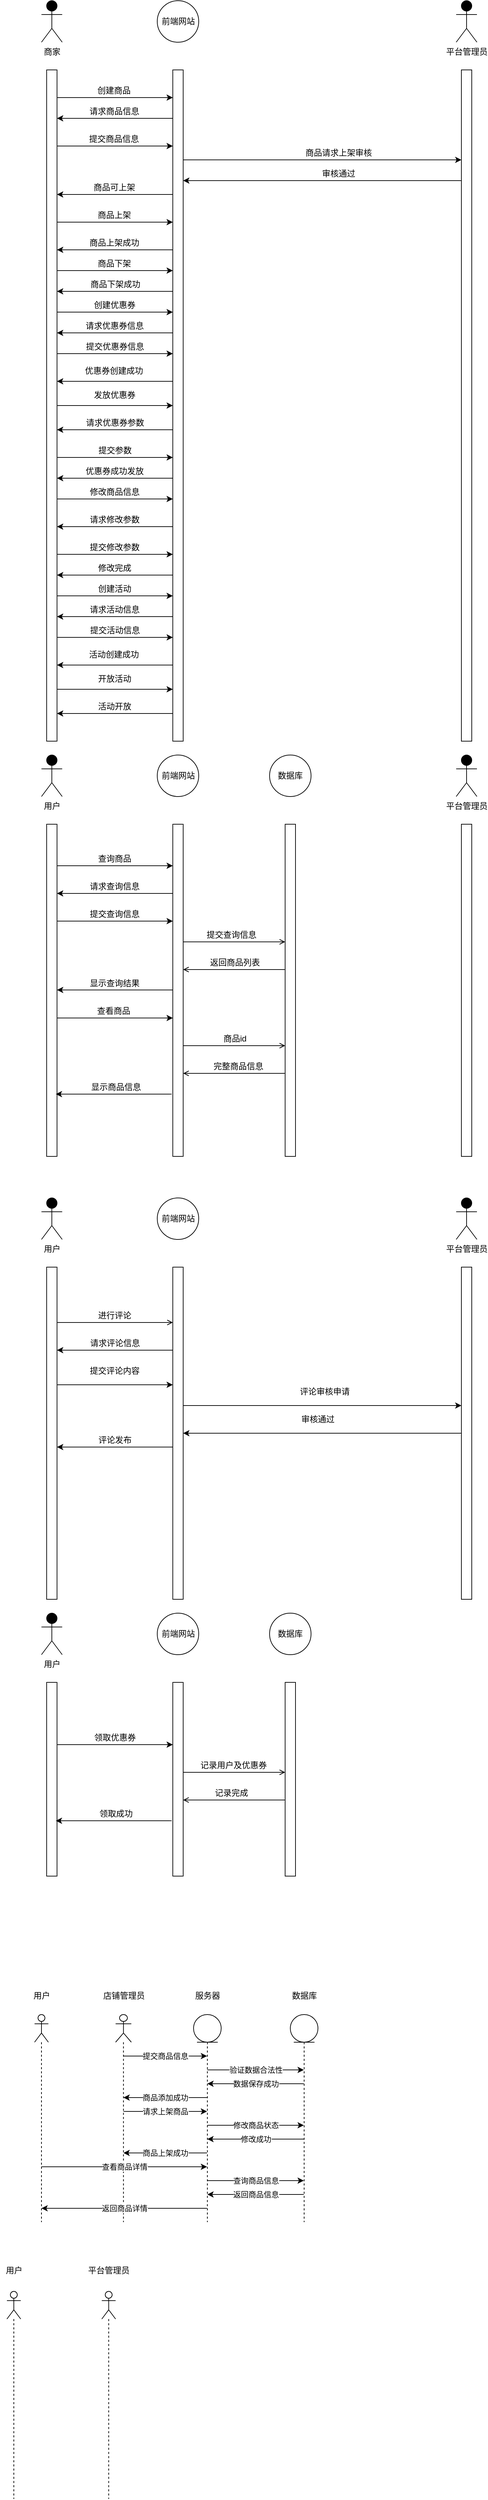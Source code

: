 <mxfile version="13.8.2" type="github">
  <diagram id="Sx-x-IRmpGKMNTLv8waG" name="Page-1">
    <mxGraphModel dx="756" dy="820" grid="1" gridSize="10" guides="1" tooltips="1" connect="1" arrows="1" fold="1" page="1" pageScale="1" pageWidth="827" pageHeight="1169" math="0" shadow="0">
      <root>
        <mxCell id="0" />
        <mxCell id="1" parent="0" />
        <mxCell id="Q6hYexjxUBeo_Eyh4dxm-11" value="平台管理员" style="shape=umlActor;verticalLabelPosition=bottom;verticalAlign=top;html=1;outlineConnect=0;fillColor=#000000;" parent="1" vertex="1">
          <mxGeometry x="760" y="50" width="30" height="60" as="geometry" />
        </mxCell>
        <mxCell id="A2vype5KfwyDWNq0axac-33" style="edgeStyle=orthogonalEdgeStyle;rounded=0;orthogonalLoop=1;jettySize=auto;html=1;" parent="1" source="A2vype5KfwyDWNq0axac-2" target="A2vype5KfwyDWNq0axac-18" edge="1">
          <mxGeometry relative="1" as="geometry">
            <Array as="points">
              <mxPoint x="300" y="190" />
              <mxPoint x="300" y="190" />
            </Array>
          </mxGeometry>
        </mxCell>
        <mxCell id="A2vype5KfwyDWNq0axac-37" style="edgeStyle=orthogonalEdgeStyle;rounded=0;orthogonalLoop=1;jettySize=auto;html=1;" parent="1" source="A2vype5KfwyDWNq0axac-2" target="A2vype5KfwyDWNq0axac-18" edge="1">
          <mxGeometry relative="1" as="geometry">
            <Array as="points">
              <mxPoint x="250" y="260" />
              <mxPoint x="250" y="260" />
            </Array>
          </mxGeometry>
        </mxCell>
        <mxCell id="A2vype5KfwyDWNq0axac-45" style="edgeStyle=orthogonalEdgeStyle;rounded=0;orthogonalLoop=1;jettySize=auto;html=1;" parent="1" source="A2vype5KfwyDWNq0axac-2" target="A2vype5KfwyDWNq0axac-18" edge="1">
          <mxGeometry relative="1" as="geometry">
            <Array as="points">
              <mxPoint x="270" y="370" />
              <mxPoint x="270" y="370" />
            </Array>
          </mxGeometry>
        </mxCell>
        <mxCell id="A2vype5KfwyDWNq0axac-50" style="edgeStyle=orthogonalEdgeStyle;rounded=0;orthogonalLoop=1;jettySize=auto;html=1;" parent="1" source="A2vype5KfwyDWNq0axac-2" target="A2vype5KfwyDWNq0axac-18" edge="1">
          <mxGeometry relative="1" as="geometry">
            <Array as="points">
              <mxPoint x="270" y="440" />
              <mxPoint x="270" y="440" />
            </Array>
          </mxGeometry>
        </mxCell>
        <mxCell id="A2vype5KfwyDWNq0axac-56" style="edgeStyle=orthogonalEdgeStyle;rounded=0;orthogonalLoop=1;jettySize=auto;html=1;" parent="1" source="A2vype5KfwyDWNq0axac-2" target="A2vype5KfwyDWNq0axac-18" edge="1">
          <mxGeometry relative="1" as="geometry">
            <Array as="points">
              <mxPoint x="330" y="500" />
              <mxPoint x="330" y="500" />
            </Array>
          </mxGeometry>
        </mxCell>
        <mxCell id="A2vype5KfwyDWNq0axac-61" style="edgeStyle=orthogonalEdgeStyle;rounded=0;orthogonalLoop=1;jettySize=auto;html=1;" parent="1" source="A2vype5KfwyDWNq0axac-2" target="A2vype5KfwyDWNq0axac-18" edge="1">
          <mxGeometry relative="1" as="geometry">
            <Array as="points">
              <mxPoint x="330" y="560" />
              <mxPoint x="330" y="560" />
            </Array>
          </mxGeometry>
        </mxCell>
        <mxCell id="A2vype5KfwyDWNq0axac-66" style="edgeStyle=orthogonalEdgeStyle;rounded=0;orthogonalLoop=1;jettySize=auto;html=1;" parent="1" source="A2vype5KfwyDWNq0axac-2" target="A2vype5KfwyDWNq0axac-18" edge="1">
          <mxGeometry relative="1" as="geometry" />
        </mxCell>
        <mxCell id="A2vype5KfwyDWNq0axac-71" style="edgeStyle=orthogonalEdgeStyle;rounded=0;orthogonalLoop=1;jettySize=auto;html=1;" parent="1" source="A2vype5KfwyDWNq0axac-2" target="A2vype5KfwyDWNq0axac-18" edge="1">
          <mxGeometry relative="1" as="geometry">
            <Array as="points">
              <mxPoint x="280" y="710" />
              <mxPoint x="280" y="710" />
            </Array>
          </mxGeometry>
        </mxCell>
        <mxCell id="A2vype5KfwyDWNq0axac-93" style="edgeStyle=orthogonalEdgeStyle;rounded=0;orthogonalLoop=1;jettySize=auto;html=1;" parent="1" source="A2vype5KfwyDWNq0axac-2" target="A2vype5KfwyDWNq0axac-18" edge="1">
          <mxGeometry relative="1" as="geometry">
            <Array as="points">
              <mxPoint x="320" y="770" />
              <mxPoint x="320" y="770" />
            </Array>
          </mxGeometry>
        </mxCell>
        <mxCell id="A2vype5KfwyDWNq0axac-98" style="edgeStyle=orthogonalEdgeStyle;rounded=0;orthogonalLoop=1;jettySize=auto;html=1;" parent="1" source="A2vype5KfwyDWNq0axac-2" target="A2vype5KfwyDWNq0axac-18" edge="1">
          <mxGeometry relative="1" as="geometry">
            <Array as="points">
              <mxPoint x="230" y="850" />
              <mxPoint x="230" y="850" />
            </Array>
          </mxGeometry>
        </mxCell>
        <mxCell id="A2vype5KfwyDWNq0axac-2" value="" style="rounded=0;whiteSpace=wrap;html=1;" parent="1" vertex="1">
          <mxGeometry x="167.5" y="150" width="15" height="970" as="geometry" />
        </mxCell>
        <mxCell id="A2vype5KfwyDWNq0axac-3" value="前端网站" style="ellipse;whiteSpace=wrap;html=1;aspect=fixed;" parent="1" vertex="1">
          <mxGeometry x="327.5" y="50" width="60" height="60" as="geometry" />
        </mxCell>
        <mxCell id="A2vype5KfwyDWNq0axac-8" value="商家" style="shape=umlActor;verticalLabelPosition=bottom;verticalAlign=top;html=1;outlineConnect=0;fillColor=#000000;" parent="1" vertex="1">
          <mxGeometry x="160" y="50" width="30" height="60" as="geometry" />
        </mxCell>
        <mxCell id="A2vype5KfwyDWNq0axac-41" style="edgeStyle=orthogonalEdgeStyle;rounded=0;orthogonalLoop=1;jettySize=auto;html=1;" parent="1" source="A2vype5KfwyDWNq0axac-9" target="A2vype5KfwyDWNq0axac-18" edge="1">
          <mxGeometry relative="1" as="geometry">
            <Array as="points">
              <mxPoint x="750" y="310" />
              <mxPoint x="750" y="310" />
            </Array>
          </mxGeometry>
        </mxCell>
        <mxCell id="A2vype5KfwyDWNq0axac-9" value="" style="rounded=0;whiteSpace=wrap;html=1;" parent="1" vertex="1">
          <mxGeometry x="767.5" y="150" width="15" height="970" as="geometry" />
        </mxCell>
        <mxCell id="A2vype5KfwyDWNq0axac-89" style="edgeStyle=orthogonalEdgeStyle;rounded=0;orthogonalLoop=1;jettySize=auto;html=1;" parent="1" edge="1">
          <mxGeometry relative="1" as="geometry">
            <Array as="points">
              <mxPoint x="310.01" y="1520" />
              <mxPoint x="310.01" y="1520" />
            </Array>
            <mxPoint x="182.51" y="1520" as="sourcePoint" />
            <mxPoint x="350.01" y="1520" as="targetPoint" />
          </mxGeometry>
        </mxCell>
        <mxCell id="A2vype5KfwyDWNq0axac-135" style="edgeStyle=orthogonalEdgeStyle;rounded=0;orthogonalLoop=1;jettySize=auto;html=1;" parent="1" edge="1">
          <mxGeometry relative="1" as="geometry">
            <Array as="points">
              <mxPoint x="300" y="1300" />
              <mxPoint x="300" y="1300" />
            </Array>
            <mxPoint x="182.5" y="1300" as="sourcePoint" />
            <mxPoint x="350" y="1300" as="targetPoint" />
          </mxGeometry>
        </mxCell>
        <mxCell id="A2vype5KfwyDWNq0axac-12" value="" style="rounded=0;whiteSpace=wrap;html=1;" parent="1" vertex="1">
          <mxGeometry x="167.5" y="1240" width="15" height="480" as="geometry" />
        </mxCell>
        <mxCell id="A2vype5KfwyDWNq0axac-13" value="用户" style="shape=umlActor;verticalLabelPosition=bottom;verticalAlign=top;html=1;outlineConnect=0;fillColor=#000000;" parent="1" vertex="1">
          <mxGeometry x="160" y="1140" width="30" height="60" as="geometry" />
        </mxCell>
        <mxCell id="A2vype5KfwyDWNq0axac-35" style="edgeStyle=orthogonalEdgeStyle;rounded=0;orthogonalLoop=1;jettySize=auto;html=1;" parent="1" source="A2vype5KfwyDWNq0axac-18" target="A2vype5KfwyDWNq0axac-2" edge="1">
          <mxGeometry relative="1" as="geometry">
            <Array as="points">
              <mxPoint x="270" y="220" />
              <mxPoint x="270" y="220" />
            </Array>
          </mxGeometry>
        </mxCell>
        <mxCell id="A2vype5KfwyDWNq0axac-39" style="edgeStyle=orthogonalEdgeStyle;rounded=0;orthogonalLoop=1;jettySize=auto;html=1;" parent="1" source="A2vype5KfwyDWNq0axac-18" target="A2vype5KfwyDWNq0axac-9" edge="1">
          <mxGeometry relative="1" as="geometry">
            <Array as="points">
              <mxPoint x="730" y="280" />
              <mxPoint x="730" y="280" />
            </Array>
          </mxGeometry>
        </mxCell>
        <mxCell id="A2vype5KfwyDWNq0axac-43" style="edgeStyle=orthogonalEdgeStyle;rounded=0;orthogonalLoop=1;jettySize=auto;html=1;" parent="1" source="A2vype5KfwyDWNq0axac-18" target="A2vype5KfwyDWNq0axac-2" edge="1">
          <mxGeometry relative="1" as="geometry">
            <Array as="points">
              <mxPoint x="300" y="330" />
              <mxPoint x="300" y="330" />
            </Array>
          </mxGeometry>
        </mxCell>
        <mxCell id="A2vype5KfwyDWNq0axac-48" style="edgeStyle=orthogonalEdgeStyle;rounded=0;orthogonalLoop=1;jettySize=auto;html=1;" parent="1" source="A2vype5KfwyDWNq0axac-18" target="A2vype5KfwyDWNq0axac-2" edge="1">
          <mxGeometry relative="1" as="geometry">
            <Array as="points">
              <mxPoint x="290" y="410" />
              <mxPoint x="290" y="410" />
            </Array>
          </mxGeometry>
        </mxCell>
        <mxCell id="A2vype5KfwyDWNq0axac-59" style="edgeStyle=orthogonalEdgeStyle;rounded=0;orthogonalLoop=1;jettySize=auto;html=1;" parent="1" source="A2vype5KfwyDWNq0axac-18" target="A2vype5KfwyDWNq0axac-2" edge="1">
          <mxGeometry relative="1" as="geometry">
            <Array as="points">
              <mxPoint x="320" y="530" />
              <mxPoint x="320" y="530" />
            </Array>
          </mxGeometry>
        </mxCell>
        <mxCell id="A2vype5KfwyDWNq0axac-64" style="edgeStyle=orthogonalEdgeStyle;rounded=0;orthogonalLoop=1;jettySize=auto;html=1;" parent="1" source="A2vype5KfwyDWNq0axac-18" target="A2vype5KfwyDWNq0axac-2" edge="1">
          <mxGeometry relative="1" as="geometry">
            <Array as="points">
              <mxPoint x="330" y="600" />
              <mxPoint x="330" y="600" />
            </Array>
          </mxGeometry>
        </mxCell>
        <mxCell id="A2vype5KfwyDWNq0axac-68" style="edgeStyle=orthogonalEdgeStyle;rounded=0;orthogonalLoop=1;jettySize=auto;html=1;" parent="1" source="A2vype5KfwyDWNq0axac-18" target="A2vype5KfwyDWNq0axac-2" edge="1">
          <mxGeometry relative="1" as="geometry">
            <Array as="points">
              <mxPoint x="320" y="670" />
              <mxPoint x="320" y="670" />
            </Array>
          </mxGeometry>
        </mxCell>
        <mxCell id="A2vype5KfwyDWNq0axac-73" style="edgeStyle=orthogonalEdgeStyle;rounded=0;orthogonalLoop=1;jettySize=auto;html=1;" parent="1" source="A2vype5KfwyDWNq0axac-18" target="A2vype5KfwyDWNq0axac-2" edge="1">
          <mxGeometry relative="1" as="geometry">
            <Array as="points">
              <mxPoint x="290" y="740" />
              <mxPoint x="290" y="740" />
            </Array>
          </mxGeometry>
        </mxCell>
        <mxCell id="A2vype5KfwyDWNq0axac-96" style="edgeStyle=orthogonalEdgeStyle;rounded=0;orthogonalLoop=1;jettySize=auto;html=1;" parent="1" source="A2vype5KfwyDWNq0axac-18" target="A2vype5KfwyDWNq0axac-2" edge="1">
          <mxGeometry relative="1" as="geometry">
            <Array as="points">
              <mxPoint x="280" y="810" />
              <mxPoint x="280" y="810" />
            </Array>
          </mxGeometry>
        </mxCell>
        <mxCell id="A2vype5KfwyDWNq0axac-101" style="edgeStyle=orthogonalEdgeStyle;rounded=0;orthogonalLoop=1;jettySize=auto;html=1;" parent="1" source="A2vype5KfwyDWNq0axac-18" target="A2vype5KfwyDWNq0axac-2" edge="1">
          <mxGeometry relative="1" as="geometry">
            <Array as="points">
              <mxPoint x="290" y="880" />
              <mxPoint x="290" y="880" />
            </Array>
          </mxGeometry>
        </mxCell>
        <mxCell id="A2vype5KfwyDWNq0axac-18" value="" style="rounded=0;whiteSpace=wrap;html=1;" parent="1" vertex="1">
          <mxGeometry x="350" y="150" width="15" height="970" as="geometry" />
        </mxCell>
        <mxCell id="A2vype5KfwyDWNq0axac-34" value="创建商品" style="text;html=1;strokeColor=none;fillColor=none;align=center;verticalAlign=middle;whiteSpace=wrap;rounded=0;" parent="1" vertex="1">
          <mxGeometry x="230" y="170" width="70" height="20" as="geometry" />
        </mxCell>
        <mxCell id="A2vype5KfwyDWNq0axac-36" value="请求商品信息" style="text;html=1;strokeColor=none;fillColor=none;align=center;verticalAlign=middle;whiteSpace=wrap;rounded=0;" parent="1" vertex="1">
          <mxGeometry x="222.5" y="200" width="85" height="20" as="geometry" />
        </mxCell>
        <mxCell id="A2vype5KfwyDWNq0axac-38" value="提交商品信息" style="text;html=1;strokeColor=none;fillColor=none;align=center;verticalAlign=middle;whiteSpace=wrap;rounded=0;" parent="1" vertex="1">
          <mxGeometry x="225" y="240" width="80" height="20" as="geometry" />
        </mxCell>
        <mxCell id="A2vype5KfwyDWNq0axac-40" value="商品请求上架审核" style="text;html=1;strokeColor=none;fillColor=none;align=center;verticalAlign=middle;whiteSpace=wrap;rounded=0;" parent="1" vertex="1">
          <mxGeometry x="530" y="260" width="120" height="20" as="geometry" />
        </mxCell>
        <mxCell id="A2vype5KfwyDWNq0axac-42" value="审核通过" style="text;html=1;strokeColor=none;fillColor=none;align=center;verticalAlign=middle;whiteSpace=wrap;rounded=0;" parent="1" vertex="1">
          <mxGeometry x="530" y="290" width="120" height="20" as="geometry" />
        </mxCell>
        <mxCell id="A2vype5KfwyDWNq0axac-44" value="商品可上架" style="text;html=1;strokeColor=none;fillColor=none;align=center;verticalAlign=middle;whiteSpace=wrap;rounded=0;" parent="1" vertex="1">
          <mxGeometry x="227.5" y="310" width="75" height="20" as="geometry" />
        </mxCell>
        <mxCell id="A2vype5KfwyDWNq0axac-46" value="商品上架" style="text;html=1;strokeColor=none;fillColor=none;align=center;verticalAlign=middle;whiteSpace=wrap;rounded=0;" parent="1" vertex="1">
          <mxGeometry x="232.5" y="350" width="65" height="20" as="geometry" />
        </mxCell>
        <mxCell id="A2vype5KfwyDWNq0axac-49" value="商品上架成功" style="text;html=1;strokeColor=none;fillColor=none;align=center;verticalAlign=middle;whiteSpace=wrap;rounded=0;" parent="1" vertex="1">
          <mxGeometry x="217.5" y="390" width="95" height="20" as="geometry" />
        </mxCell>
        <mxCell id="A2vype5KfwyDWNq0axac-51" style="edgeStyle=orthogonalEdgeStyle;rounded=0;orthogonalLoop=1;jettySize=auto;html=1;" parent="1" edge="1">
          <mxGeometry relative="1" as="geometry">
            <mxPoint x="350" y="470" as="sourcePoint" />
            <mxPoint x="182.5" y="470" as="targetPoint" />
            <Array as="points">
              <mxPoint x="290" y="470" />
              <mxPoint x="290" y="470" />
            </Array>
          </mxGeometry>
        </mxCell>
        <mxCell id="A2vype5KfwyDWNq0axac-52" value="商品下架" style="text;html=1;strokeColor=none;fillColor=none;align=center;verticalAlign=middle;whiteSpace=wrap;rounded=0;" parent="1" vertex="1">
          <mxGeometry x="232.5" y="420" width="65" height="20" as="geometry" />
        </mxCell>
        <mxCell id="A2vype5KfwyDWNq0axac-53" value="商品下架成功" style="text;html=1;strokeColor=none;fillColor=none;align=center;verticalAlign=middle;whiteSpace=wrap;rounded=0;" parent="1" vertex="1">
          <mxGeometry x="222.5" y="450" width="87.5" height="20" as="geometry" />
        </mxCell>
        <mxCell id="A2vype5KfwyDWNq0axac-58" value="创建优惠券" style="text;html=1;strokeColor=none;fillColor=none;align=center;verticalAlign=middle;whiteSpace=wrap;rounded=0;" parent="1" vertex="1">
          <mxGeometry x="233.25" y="480" width="66" height="20" as="geometry" />
        </mxCell>
        <mxCell id="A2vype5KfwyDWNq0axac-60" value="请求优惠券信息" style="text;html=1;strokeColor=none;fillColor=none;align=center;verticalAlign=middle;whiteSpace=wrap;rounded=0;" parent="1" vertex="1">
          <mxGeometry x="222.25" y="510" width="88" height="20" as="geometry" />
        </mxCell>
        <mxCell id="A2vype5KfwyDWNq0axac-62" value="提交优惠券信息" style="text;html=1;strokeColor=none;fillColor=none;align=center;verticalAlign=middle;whiteSpace=wrap;rounded=0;" parent="1" vertex="1">
          <mxGeometry x="213.75" y="540" width="105" height="20" as="geometry" />
        </mxCell>
        <mxCell id="A2vype5KfwyDWNq0axac-65" value="优惠券创建成功" style="text;html=1;strokeColor=none;fillColor=none;align=center;verticalAlign=middle;whiteSpace=wrap;rounded=0;" parent="1" vertex="1">
          <mxGeometry x="217.5" y="574.5" width="94" height="20" as="geometry" />
        </mxCell>
        <mxCell id="A2vype5KfwyDWNq0axac-67" value="发放优惠券" style="text;html=1;strokeColor=none;fillColor=none;align=center;verticalAlign=middle;whiteSpace=wrap;rounded=0;" parent="1" vertex="1">
          <mxGeometry x="228.25" y="610" width="76" height="20" as="geometry" />
        </mxCell>
        <mxCell id="A2vype5KfwyDWNq0axac-70" value="请求优惠券参数" style="text;html=1;strokeColor=none;fillColor=none;align=center;verticalAlign=middle;whiteSpace=wrap;rounded=0;" parent="1" vertex="1">
          <mxGeometry x="218.75" y="650" width="95" height="20" as="geometry" />
        </mxCell>
        <mxCell id="A2vype5KfwyDWNq0axac-72" value="提交参数" style="text;html=1;strokeColor=none;fillColor=none;align=center;verticalAlign=middle;whiteSpace=wrap;rounded=0;" parent="1" vertex="1">
          <mxGeometry x="238.75" y="690" width="55" height="20" as="geometry" />
        </mxCell>
        <mxCell id="A2vype5KfwyDWNq0axac-74" value="优惠券成功发放" style="text;html=1;strokeColor=none;fillColor=none;align=center;verticalAlign=middle;whiteSpace=wrap;rounded=0;" parent="1" vertex="1">
          <mxGeometry x="219.25" y="720" width="94" height="20" as="geometry" />
        </mxCell>
        <mxCell id="A2vype5KfwyDWNq0axac-75" value="平台管理员" style="shape=umlActor;verticalLabelPosition=bottom;verticalAlign=top;html=1;outlineConnect=0;fillColor=#000000;" parent="1" vertex="1">
          <mxGeometry x="760" y="1140" width="30" height="60" as="geometry" />
        </mxCell>
        <mxCell id="A2vype5KfwyDWNq0axac-76" value="前端网站" style="ellipse;whiteSpace=wrap;html=1;aspect=fixed;" parent="1" vertex="1">
          <mxGeometry x="327.5" y="1140" width="60" height="60" as="geometry" />
        </mxCell>
        <mxCell id="A2vype5KfwyDWNq0axac-78" value="" style="rounded=0;whiteSpace=wrap;html=1;" parent="1" vertex="1">
          <mxGeometry x="767.5" y="1240" width="15" height="480" as="geometry" />
        </mxCell>
        <mxCell id="A2vype5KfwyDWNq0axac-91" style="edgeStyle=orthogonalEdgeStyle;rounded=0;orthogonalLoop=1;jettySize=auto;html=1;" parent="1" edge="1">
          <mxGeometry relative="1" as="geometry">
            <Array as="points">
              <mxPoint x="278.25" y="1630" />
              <mxPoint x="278.25" y="1630" />
            </Array>
            <mxPoint x="348.25" y="1630" as="sourcePoint" />
            <mxPoint x="180.75" y="1630" as="targetPoint" />
          </mxGeometry>
        </mxCell>
        <mxCell id="A2vype5KfwyDWNq0axac-136" style="edgeStyle=orthogonalEdgeStyle;rounded=0;orthogonalLoop=1;jettySize=auto;html=1;" parent="1" edge="1">
          <mxGeometry relative="1" as="geometry">
            <Array as="points">
              <mxPoint x="250" y="1340" />
              <mxPoint x="250" y="1340" />
            </Array>
            <mxPoint x="350" y="1340" as="sourcePoint" />
            <mxPoint x="182.5" y="1340" as="targetPoint" />
          </mxGeometry>
        </mxCell>
        <mxCell id="A2vype5KfwyDWNq0axac-139" style="edgeStyle=orthogonalEdgeStyle;rounded=0;orthogonalLoop=1;jettySize=auto;html=1;startArrow=classic;startFill=1;endArrow=none;endFill=0;" parent="1" edge="1">
          <mxGeometry relative="1" as="geometry">
            <Array as="points">
              <mxPoint x="250" y="1380" />
              <mxPoint x="250" y="1380" />
            </Array>
            <mxPoint x="350" y="1380" as="sourcePoint" />
            <mxPoint x="182.5" y="1380" as="targetPoint" />
          </mxGeometry>
        </mxCell>
        <mxCell id="A2vype5KfwyDWNq0axac-141" style="edgeStyle=orthogonalEdgeStyle;rounded=0;orthogonalLoop=1;jettySize=auto;html=1;" parent="1" edge="1">
          <mxGeometry relative="1" as="geometry">
            <Array as="points">
              <mxPoint x="330.01" y="1479.5" />
              <mxPoint x="330.01" y="1479.5" />
            </Array>
            <mxPoint x="350.01" y="1479.5" as="sourcePoint" />
            <mxPoint x="182.51" y="1479.5" as="targetPoint" />
          </mxGeometry>
        </mxCell>
        <mxCell id="vy3aPQ3eziD7prv3lXkY-37" style="edgeStyle=orthogonalEdgeStyle;rounded=0;orthogonalLoop=1;jettySize=auto;html=1;startArrow=none;startFill=0;endArrow=open;endFill=0;" parent="1" source="A2vype5KfwyDWNq0axac-80" target="vy3aPQ3eziD7prv3lXkY-36" edge="1">
          <mxGeometry relative="1" as="geometry">
            <Array as="points">
              <mxPoint x="440" y="1410" />
              <mxPoint x="440" y="1410" />
            </Array>
          </mxGeometry>
        </mxCell>
        <mxCell id="vy3aPQ3eziD7prv3lXkY-41" style="edgeStyle=orthogonalEdgeStyle;rounded=0;orthogonalLoop=1;jettySize=auto;html=1;startArrow=none;startFill=0;endArrow=open;endFill=0;" parent="1" source="A2vype5KfwyDWNq0axac-80" target="vy3aPQ3eziD7prv3lXkY-36" edge="1">
          <mxGeometry relative="1" as="geometry">
            <Array as="points">
              <mxPoint x="440" y="1560" />
              <mxPoint x="440" y="1560" />
            </Array>
          </mxGeometry>
        </mxCell>
        <mxCell id="A2vype5KfwyDWNq0axac-80" value="" style="rounded=0;whiteSpace=wrap;html=1;" parent="1" vertex="1">
          <mxGeometry x="350" y="1240" width="15" height="480" as="geometry" />
        </mxCell>
        <mxCell id="A2vype5KfwyDWNq0axac-90" value="查看商品" style="text;html=1;strokeColor=none;fillColor=none;align=center;verticalAlign=middle;whiteSpace=wrap;rounded=0;" parent="1" vertex="1">
          <mxGeometry x="237.01" y="1500" width="55" height="20" as="geometry" />
        </mxCell>
        <mxCell id="A2vype5KfwyDWNq0axac-92" value="显示商品信息" style="text;html=1;strokeColor=none;fillColor=none;align=center;verticalAlign=middle;whiteSpace=wrap;rounded=0;" parent="1" vertex="1">
          <mxGeometry x="230" y="1610" width="76" height="20" as="geometry" />
        </mxCell>
        <mxCell id="A2vype5KfwyDWNq0axac-94" value="修改商品信息" style="text;html=1;strokeColor=none;fillColor=none;align=center;verticalAlign=middle;whiteSpace=wrap;rounded=0;" parent="1" vertex="1">
          <mxGeometry x="228.25" y="750" width="76" height="20" as="geometry" />
        </mxCell>
        <mxCell id="A2vype5KfwyDWNq0axac-97" value="请求修改参数" style="text;html=1;strokeColor=none;fillColor=none;align=center;verticalAlign=middle;whiteSpace=wrap;rounded=0;" parent="1" vertex="1">
          <mxGeometry x="228.25" y="790" width="76" height="20" as="geometry" />
        </mxCell>
        <mxCell id="A2vype5KfwyDWNq0axac-100" value="提交修改参数" style="text;html=1;strokeColor=none;fillColor=none;align=center;verticalAlign=middle;whiteSpace=wrap;rounded=0;" parent="1" vertex="1">
          <mxGeometry x="229.25" y="830" width="74" height="20" as="geometry" />
        </mxCell>
        <mxCell id="A2vype5KfwyDWNq0axac-102" value="修改完成" style="text;html=1;strokeColor=none;fillColor=none;align=center;verticalAlign=middle;whiteSpace=wrap;rounded=0;" parent="1" vertex="1">
          <mxGeometry x="235.25" y="860" width="62" height="20" as="geometry" />
        </mxCell>
        <mxCell id="A2vype5KfwyDWNq0axac-119" style="edgeStyle=orthogonalEdgeStyle;rounded=0;orthogonalLoop=1;jettySize=auto;html=1;" parent="1" edge="1">
          <mxGeometry relative="1" as="geometry">
            <mxPoint x="182.5" y="910" as="sourcePoint" />
            <mxPoint x="350" y="910" as="targetPoint" />
            <Array as="points">
              <mxPoint x="330" y="910" />
              <mxPoint x="330" y="910" />
            </Array>
          </mxGeometry>
        </mxCell>
        <mxCell id="A2vype5KfwyDWNq0axac-120" style="edgeStyle=orthogonalEdgeStyle;rounded=0;orthogonalLoop=1;jettySize=auto;html=1;" parent="1" edge="1">
          <mxGeometry relative="1" as="geometry">
            <mxPoint x="182.5" y="970" as="sourcePoint" />
            <mxPoint x="350" y="970" as="targetPoint" />
            <Array as="points">
              <mxPoint x="330" y="970" />
              <mxPoint x="330" y="970" />
            </Array>
          </mxGeometry>
        </mxCell>
        <mxCell id="A2vype5KfwyDWNq0axac-121" style="edgeStyle=orthogonalEdgeStyle;rounded=0;orthogonalLoop=1;jettySize=auto;html=1;" parent="1" edge="1">
          <mxGeometry relative="1" as="geometry">
            <mxPoint x="182.5" y="1045" as="sourcePoint" />
            <mxPoint x="350" y="1045" as="targetPoint" />
          </mxGeometry>
        </mxCell>
        <mxCell id="A2vype5KfwyDWNq0axac-122" style="edgeStyle=orthogonalEdgeStyle;rounded=0;orthogonalLoop=1;jettySize=auto;html=1;" parent="1" edge="1">
          <mxGeometry relative="1" as="geometry">
            <mxPoint x="350" y="940" as="sourcePoint" />
            <mxPoint x="182.5" y="940" as="targetPoint" />
            <Array as="points">
              <mxPoint x="320" y="940" />
              <mxPoint x="320" y="940" />
            </Array>
          </mxGeometry>
        </mxCell>
        <mxCell id="A2vype5KfwyDWNq0axac-123" style="edgeStyle=orthogonalEdgeStyle;rounded=0;orthogonalLoop=1;jettySize=auto;html=1;" parent="1" edge="1">
          <mxGeometry relative="1" as="geometry">
            <mxPoint x="350" y="1010" as="sourcePoint" />
            <mxPoint x="182.5" y="1010" as="targetPoint" />
            <Array as="points">
              <mxPoint x="330" y="1010" />
              <mxPoint x="330" y="1010" />
            </Array>
          </mxGeometry>
        </mxCell>
        <mxCell id="A2vype5KfwyDWNq0axac-124" value="创建活动" style="text;html=1;strokeColor=none;fillColor=none;align=center;verticalAlign=middle;whiteSpace=wrap;rounded=0;" parent="1" vertex="1">
          <mxGeometry x="233.25" y="890" width="66" height="20" as="geometry" />
        </mxCell>
        <mxCell id="A2vype5KfwyDWNq0axac-125" value="请求活动信息" style="text;html=1;strokeColor=none;fillColor=none;align=center;verticalAlign=middle;whiteSpace=wrap;rounded=0;" parent="1" vertex="1">
          <mxGeometry x="222.25" y="920" width="88" height="20" as="geometry" />
        </mxCell>
        <mxCell id="A2vype5KfwyDWNq0axac-126" value="提交活动信息" style="text;html=1;strokeColor=none;fillColor=none;align=center;verticalAlign=middle;whiteSpace=wrap;rounded=0;" parent="1" vertex="1">
          <mxGeometry x="213.75" y="950" width="105" height="20" as="geometry" />
        </mxCell>
        <mxCell id="A2vype5KfwyDWNq0axac-127" value="活动创建成功" style="text;html=1;strokeColor=none;fillColor=none;align=center;verticalAlign=middle;whiteSpace=wrap;rounded=0;" parent="1" vertex="1">
          <mxGeometry x="217.5" y="984.5" width="94" height="20" as="geometry" />
        </mxCell>
        <mxCell id="A2vype5KfwyDWNq0axac-128" value="开放活动" style="text;html=1;strokeColor=none;fillColor=none;align=center;verticalAlign=middle;whiteSpace=wrap;rounded=0;" parent="1" vertex="1">
          <mxGeometry x="228.25" y="1020" width="76" height="20" as="geometry" />
        </mxCell>
        <mxCell id="A2vype5KfwyDWNq0axac-129" style="edgeStyle=orthogonalEdgeStyle;rounded=0;orthogonalLoop=1;jettySize=auto;html=1;" parent="1" edge="1">
          <mxGeometry relative="1" as="geometry">
            <mxPoint x="350" y="1080" as="sourcePoint" />
            <mxPoint x="182.5" y="1080" as="targetPoint" />
            <Array as="points">
              <mxPoint x="330" y="1080" />
              <mxPoint x="330" y="1080" />
            </Array>
          </mxGeometry>
        </mxCell>
        <mxCell id="A2vype5KfwyDWNq0axac-130" value="活动开放" style="text;html=1;strokeColor=none;fillColor=none;align=center;verticalAlign=middle;whiteSpace=wrap;rounded=0;" parent="1" vertex="1">
          <mxGeometry x="228.25" y="1060" width="76" height="20" as="geometry" />
        </mxCell>
        <mxCell id="A2vype5KfwyDWNq0axac-137" value="查询商品" style="text;html=1;strokeColor=none;fillColor=none;align=center;verticalAlign=middle;whiteSpace=wrap;rounded=0;" parent="1" vertex="1">
          <mxGeometry x="238.25" y="1280" width="56" height="20" as="geometry" />
        </mxCell>
        <mxCell id="A2vype5KfwyDWNq0axac-138" value="请求查询信息" style="text;html=1;strokeColor=none;fillColor=none;align=center;verticalAlign=middle;whiteSpace=wrap;rounded=0;" parent="1" vertex="1">
          <mxGeometry x="225.37" y="1320" width="81.75" height="20" as="geometry" />
        </mxCell>
        <mxCell id="A2vype5KfwyDWNq0axac-140" value="提交查询信息" style="text;html=1;strokeColor=none;fillColor=none;align=center;verticalAlign=middle;whiteSpace=wrap;rounded=0;" parent="1" vertex="1">
          <mxGeometry x="225.38" y="1360" width="81.75" height="20" as="geometry" />
        </mxCell>
        <mxCell id="A2vype5KfwyDWNq0axac-142" value="显示查询结果" style="text;html=1;strokeColor=none;fillColor=none;align=center;verticalAlign=middle;whiteSpace=wrap;rounded=0;" parent="1" vertex="1">
          <mxGeometry x="225.37" y="1460" width="81.75" height="20" as="geometry" />
        </mxCell>
        <mxCell id="vy3aPQ3eziD7prv3lXkY-1" style="edgeStyle=orthogonalEdgeStyle;rounded=0;orthogonalLoop=1;jettySize=auto;html=1;" parent="1" source="vy3aPQ3eziD7prv3lXkY-5" target="vy3aPQ3eziD7prv3lXkY-18" edge="1">
          <mxGeometry relative="1" as="geometry">
            <Array as="points">
              <mxPoint x="260" y="2050" />
              <mxPoint x="260" y="2050" />
            </Array>
          </mxGeometry>
        </mxCell>
        <mxCell id="vy3aPQ3eziD7prv3lXkY-31" style="edgeStyle=orthogonalEdgeStyle;rounded=0;orthogonalLoop=1;jettySize=auto;html=1;startArrow=classic;startFill=1;endArrow=none;endFill=0;" parent="1" source="vy3aPQ3eziD7prv3lXkY-5" target="vy3aPQ3eziD7prv3lXkY-18" edge="1">
          <mxGeometry relative="1" as="geometry">
            <Array as="points">
              <mxPoint x="330" y="2000" />
              <mxPoint x="330" y="2000" />
            </Array>
          </mxGeometry>
        </mxCell>
        <mxCell id="vy3aPQ3eziD7prv3lXkY-32" style="edgeStyle=orthogonalEdgeStyle;rounded=0;orthogonalLoop=1;jettySize=auto;html=1;startArrow=none;startFill=0;endArrow=open;endFill=0;" parent="1" source="vy3aPQ3eziD7prv3lXkY-5" target="vy3aPQ3eziD7prv3lXkY-18" edge="1">
          <mxGeometry relative="1" as="geometry">
            <Array as="points">
              <mxPoint x="330" y="1960" />
              <mxPoint x="330" y="1960" />
            </Array>
          </mxGeometry>
        </mxCell>
        <mxCell id="vy3aPQ3eziD7prv3lXkY-5" value="" style="rounded=0;whiteSpace=wrap;html=1;" parent="1" vertex="1">
          <mxGeometry x="167.5" y="1880" width="15" height="480" as="geometry" />
        </mxCell>
        <mxCell id="vy3aPQ3eziD7prv3lXkY-6" value="用户" style="shape=umlActor;verticalLabelPosition=bottom;verticalAlign=top;html=1;outlineConnect=0;fillColor=#000000;" parent="1" vertex="1">
          <mxGeometry x="160" y="1780" width="30" height="60" as="geometry" />
        </mxCell>
        <mxCell id="vy3aPQ3eziD7prv3lXkY-7" value="平台管理员" style="shape=umlActor;verticalLabelPosition=bottom;verticalAlign=top;html=1;outlineConnect=0;fillColor=#000000;" parent="1" vertex="1">
          <mxGeometry x="760" y="1780" width="30" height="60" as="geometry" />
        </mxCell>
        <mxCell id="vy3aPQ3eziD7prv3lXkY-8" value="前端网站" style="ellipse;whiteSpace=wrap;html=1;aspect=fixed;" parent="1" vertex="1">
          <mxGeometry x="327.5" y="1780" width="60" height="60" as="geometry" />
        </mxCell>
        <mxCell id="vy3aPQ3eziD7prv3lXkY-9" style="edgeStyle=orthogonalEdgeStyle;rounded=0;orthogonalLoop=1;jettySize=auto;html=1;" parent="1" source="vy3aPQ3eziD7prv3lXkY-10" target="vy3aPQ3eziD7prv3lXkY-18" edge="1">
          <mxGeometry relative="1" as="geometry">
            <Array as="points">
              <mxPoint x="500" y="2120" />
              <mxPoint x="500" y="2120" />
            </Array>
          </mxGeometry>
        </mxCell>
        <mxCell id="vy3aPQ3eziD7prv3lXkY-10" value="" style="rounded=0;whiteSpace=wrap;html=1;" parent="1" vertex="1">
          <mxGeometry x="767.5" y="1880" width="15" height="480" as="geometry" />
        </mxCell>
        <mxCell id="vy3aPQ3eziD7prv3lXkY-11" style="edgeStyle=orthogonalEdgeStyle;rounded=0;orthogonalLoop=1;jettySize=auto;html=1;" parent="1" source="vy3aPQ3eziD7prv3lXkY-18" target="vy3aPQ3eziD7prv3lXkY-10" edge="1">
          <mxGeometry relative="1" as="geometry">
            <Array as="points">
              <mxPoint x="470" y="2080" />
              <mxPoint x="470" y="2080" />
            </Array>
          </mxGeometry>
        </mxCell>
        <mxCell id="vy3aPQ3eziD7prv3lXkY-12" style="edgeStyle=orthogonalEdgeStyle;rounded=0;orthogonalLoop=1;jettySize=auto;html=1;" parent="1" source="vy3aPQ3eziD7prv3lXkY-18" target="vy3aPQ3eziD7prv3lXkY-5" edge="1">
          <mxGeometry relative="1" as="geometry">
            <Array as="points">
              <mxPoint x="310" y="2140" />
              <mxPoint x="310" y="2140" />
            </Array>
          </mxGeometry>
        </mxCell>
        <mxCell id="vy3aPQ3eziD7prv3lXkY-18" value="" style="rounded=0;whiteSpace=wrap;html=1;" parent="1" vertex="1">
          <mxGeometry x="350" y="1880" width="15" height="480" as="geometry" />
        </mxCell>
        <mxCell id="vy3aPQ3eziD7prv3lXkY-19" value="提交评论内容" style="text;html=1;strokeColor=none;fillColor=none;align=center;verticalAlign=middle;whiteSpace=wrap;rounded=0;" parent="1" vertex="1">
          <mxGeometry x="228.38" y="2020" width="75.75" height="20" as="geometry" />
        </mxCell>
        <mxCell id="vy3aPQ3eziD7prv3lXkY-20" value="评论审核申请" style="text;html=1;strokeColor=none;fillColor=none;align=center;verticalAlign=middle;whiteSpace=wrap;rounded=0;" parent="1" vertex="1">
          <mxGeometry x="530" y="2050" width="80" height="20" as="geometry" />
        </mxCell>
        <mxCell id="vy3aPQ3eziD7prv3lXkY-21" value="审核通过" style="text;html=1;strokeColor=none;fillColor=none;align=center;verticalAlign=middle;whiteSpace=wrap;rounded=0;" parent="1" vertex="1">
          <mxGeometry x="530" y="2090" width="60" height="20" as="geometry" />
        </mxCell>
        <mxCell id="vy3aPQ3eziD7prv3lXkY-22" value="评论发布" style="text;html=1;strokeColor=none;fillColor=none;align=center;verticalAlign=middle;whiteSpace=wrap;rounded=0;" parent="1" vertex="1">
          <mxGeometry x="238.75" y="2120" width="55" height="20" as="geometry" />
        </mxCell>
        <mxCell id="vy3aPQ3eziD7prv3lXkY-33" value="进行评论" style="text;html=1;strokeColor=none;fillColor=none;align=center;verticalAlign=middle;whiteSpace=wrap;rounded=0;" parent="1" vertex="1">
          <mxGeometry x="229.25" y="1940" width="74" height="20" as="geometry" />
        </mxCell>
        <mxCell id="vy3aPQ3eziD7prv3lXkY-34" value="请求评论信息" style="text;html=1;strokeColor=none;fillColor=none;align=center;verticalAlign=middle;whiteSpace=wrap;rounded=0;" parent="1" vertex="1">
          <mxGeometry x="225.88" y="1980" width="80.75" height="20" as="geometry" />
        </mxCell>
        <mxCell id="vy3aPQ3eziD7prv3lXkY-35" value="数据库" style="ellipse;whiteSpace=wrap;html=1;aspect=fixed;" parent="1" vertex="1">
          <mxGeometry x="490" y="1140" width="60" height="60" as="geometry" />
        </mxCell>
        <mxCell id="vy3aPQ3eziD7prv3lXkY-39" style="edgeStyle=orthogonalEdgeStyle;rounded=0;orthogonalLoop=1;jettySize=auto;html=1;startArrow=none;startFill=0;endArrow=open;endFill=0;" parent="1" source="vy3aPQ3eziD7prv3lXkY-36" target="A2vype5KfwyDWNq0axac-80" edge="1">
          <mxGeometry relative="1" as="geometry">
            <Array as="points">
              <mxPoint x="430" y="1450" />
              <mxPoint x="430" y="1450" />
            </Array>
          </mxGeometry>
        </mxCell>
        <mxCell id="vy3aPQ3eziD7prv3lXkY-42" style="edgeStyle=orthogonalEdgeStyle;rounded=0;orthogonalLoop=1;jettySize=auto;html=1;startArrow=none;startFill=0;endArrow=open;endFill=0;" parent="1" source="vy3aPQ3eziD7prv3lXkY-36" target="A2vype5KfwyDWNq0axac-80" edge="1">
          <mxGeometry relative="1" as="geometry">
            <Array as="points">
              <mxPoint x="440" y="1600" />
              <mxPoint x="440" y="1600" />
            </Array>
          </mxGeometry>
        </mxCell>
        <mxCell id="vy3aPQ3eziD7prv3lXkY-36" value="" style="rounded=0;whiteSpace=wrap;html=1;" parent="1" vertex="1">
          <mxGeometry x="512.5" y="1240" width="15" height="480" as="geometry" />
        </mxCell>
        <mxCell id="vy3aPQ3eziD7prv3lXkY-38" value="提交查询信息" style="text;html=1;strokeColor=none;fillColor=none;align=center;verticalAlign=middle;whiteSpace=wrap;rounded=0;" parent="1" vertex="1">
          <mxGeometry x="390" y="1390" width="90" height="20" as="geometry" />
        </mxCell>
        <mxCell id="vy3aPQ3eziD7prv3lXkY-40" value="返回商品列表" style="text;html=1;strokeColor=none;fillColor=none;align=center;verticalAlign=middle;whiteSpace=wrap;rounded=0;" parent="1" vertex="1">
          <mxGeometry x="400" y="1430" width="80" height="20" as="geometry" />
        </mxCell>
        <mxCell id="vy3aPQ3eziD7prv3lXkY-43" value="商品id" style="text;html=1;strokeColor=none;fillColor=none;align=center;verticalAlign=middle;whiteSpace=wrap;rounded=0;" parent="1" vertex="1">
          <mxGeometry x="420" y="1540" width="40" height="20" as="geometry" />
        </mxCell>
        <mxCell id="vy3aPQ3eziD7prv3lXkY-44" value="完整商品信息" style="text;html=1;strokeColor=none;fillColor=none;align=center;verticalAlign=middle;whiteSpace=wrap;rounded=0;" parent="1" vertex="1">
          <mxGeometry x="400" y="1580" width="90" height="20" as="geometry" />
        </mxCell>
        <mxCell id="vy3aPQ3eziD7prv3lXkY-45" style="edgeStyle=orthogonalEdgeStyle;rounded=0;orthogonalLoop=1;jettySize=auto;html=1;" parent="1" edge="1">
          <mxGeometry relative="1" as="geometry">
            <Array as="points">
              <mxPoint x="310.01" y="2570" />
              <mxPoint x="310.01" y="2570" />
            </Array>
            <mxPoint x="182.51" y="2570" as="sourcePoint" />
            <mxPoint x="350.01" y="2570" as="targetPoint" />
          </mxGeometry>
        </mxCell>
        <mxCell id="vy3aPQ3eziD7prv3lXkY-47" value="" style="rounded=0;whiteSpace=wrap;html=1;" parent="1" vertex="1">
          <mxGeometry x="167.5" y="2480" width="15" height="280" as="geometry" />
        </mxCell>
        <mxCell id="vy3aPQ3eziD7prv3lXkY-48" value="用户" style="shape=umlActor;verticalLabelPosition=bottom;verticalAlign=top;html=1;outlineConnect=0;fillColor=#000000;" parent="1" vertex="1">
          <mxGeometry x="160" y="2380" width="30" height="60" as="geometry" />
        </mxCell>
        <mxCell id="vy3aPQ3eziD7prv3lXkY-49" value="前端网站" style="ellipse;whiteSpace=wrap;html=1;aspect=fixed;" parent="1" vertex="1">
          <mxGeometry x="327.5" y="2380" width="60" height="60" as="geometry" />
        </mxCell>
        <mxCell id="vy3aPQ3eziD7prv3lXkY-50" style="edgeStyle=orthogonalEdgeStyle;rounded=0;orthogonalLoop=1;jettySize=auto;html=1;" parent="1" edge="1">
          <mxGeometry relative="1" as="geometry">
            <Array as="points">
              <mxPoint x="278.25" y="2680" />
              <mxPoint x="278.25" y="2680" />
            </Array>
            <mxPoint x="348.25" y="2680" as="sourcePoint" />
            <mxPoint x="180.75" y="2680" as="targetPoint" />
          </mxGeometry>
        </mxCell>
        <mxCell id="vy3aPQ3eziD7prv3lXkY-55" style="edgeStyle=orthogonalEdgeStyle;rounded=0;orthogonalLoop=1;jettySize=auto;html=1;startArrow=none;startFill=0;endArrow=open;endFill=0;" parent="1" edge="1">
          <mxGeometry relative="1" as="geometry">
            <Array as="points">
              <mxPoint x="440" y="2610" />
              <mxPoint x="440" y="2610" />
            </Array>
            <mxPoint x="365" y="2610" as="sourcePoint" />
            <mxPoint x="512.5" y="2610" as="targetPoint" />
          </mxGeometry>
        </mxCell>
        <mxCell id="vy3aPQ3eziD7prv3lXkY-56" value="" style="rounded=0;whiteSpace=wrap;html=1;" parent="1" vertex="1">
          <mxGeometry x="350" y="2480" width="15" height="280" as="geometry" />
        </mxCell>
        <mxCell id="vy3aPQ3eziD7prv3lXkY-57" value="领取优惠券" style="text;html=1;strokeColor=none;fillColor=none;align=center;verticalAlign=middle;whiteSpace=wrap;rounded=0;" parent="1" vertex="1">
          <mxGeometry x="229.76" y="2550" width="72.99" height="20" as="geometry" />
        </mxCell>
        <mxCell id="vy3aPQ3eziD7prv3lXkY-58" value="领取成功" style="text;html=1;strokeColor=none;fillColor=none;align=center;verticalAlign=middle;whiteSpace=wrap;rounded=0;" parent="1" vertex="1">
          <mxGeometry x="230" y="2660" width="76" height="20" as="geometry" />
        </mxCell>
        <mxCell id="vy3aPQ3eziD7prv3lXkY-63" value="数据库" style="ellipse;whiteSpace=wrap;html=1;aspect=fixed;" parent="1" vertex="1">
          <mxGeometry x="490" y="2380" width="60" height="60" as="geometry" />
        </mxCell>
        <mxCell id="vy3aPQ3eziD7prv3lXkY-65" style="edgeStyle=orthogonalEdgeStyle;rounded=0;orthogonalLoop=1;jettySize=auto;html=1;startArrow=none;startFill=0;endArrow=open;endFill=0;" parent="1" edge="1">
          <mxGeometry relative="1" as="geometry">
            <Array as="points">
              <mxPoint x="440" y="2650" />
              <mxPoint x="440" y="2650" />
            </Array>
            <mxPoint x="512.5" y="2650" as="sourcePoint" />
            <mxPoint x="365" y="2650" as="targetPoint" />
          </mxGeometry>
        </mxCell>
        <mxCell id="vy3aPQ3eziD7prv3lXkY-66" value="" style="rounded=0;whiteSpace=wrap;html=1;" parent="1" vertex="1">
          <mxGeometry x="512.5" y="2480" width="15" height="280" as="geometry" />
        </mxCell>
        <mxCell id="vy3aPQ3eziD7prv3lXkY-69" value="记录用户及优惠券" style="text;html=1;strokeColor=none;fillColor=none;align=center;verticalAlign=middle;whiteSpace=wrap;rounded=0;" parent="1" vertex="1">
          <mxGeometry x="387.5" y="2590" width="100" height="20" as="geometry" />
        </mxCell>
        <mxCell id="vy3aPQ3eziD7prv3lXkY-70" value="记录完成" style="text;html=1;strokeColor=none;fillColor=none;align=center;verticalAlign=middle;whiteSpace=wrap;rounded=0;" parent="1" vertex="1">
          <mxGeometry x="390" y="2630" width="90" height="20" as="geometry" />
        </mxCell>
        <mxCell id="miaCfsBNw37RsnTq7TJS-32" value="" style="shape=umlLifeline;participant=umlActor;perimeter=lifelinePerimeter;whiteSpace=wrap;html=1;container=1;collapsible=0;recursiveResize=0;verticalAlign=top;spacingTop=36;outlineConnect=0;" vertex="1" parent="1">
          <mxGeometry x="110" y="3360" width="20" height="300" as="geometry" />
        </mxCell>
        <mxCell id="miaCfsBNw37RsnTq7TJS-33" value="用户" style="text;html=1;align=center;verticalAlign=middle;resizable=0;points=[];autosize=1;" vertex="1" parent="1">
          <mxGeometry x="100" y="3320" width="40" height="20" as="geometry" />
        </mxCell>
        <mxCell id="miaCfsBNw37RsnTq7TJS-34" value="" style="shape=umlLifeline;participant=umlActor;perimeter=lifelinePerimeter;whiteSpace=wrap;html=1;container=1;collapsible=0;recursiveResize=0;verticalAlign=top;spacingTop=36;outlineConnect=0;" vertex="1" parent="1">
          <mxGeometry x="247.25" y="3360" width="20" height="300" as="geometry" />
        </mxCell>
        <mxCell id="miaCfsBNw37RsnTq7TJS-36" value="平台管理员" style="text;html=1;align=center;verticalAlign=middle;resizable=0;points=[];autosize=1;" vertex="1" parent="1">
          <mxGeometry x="217.25" y="3320" width="80" height="20" as="geometry" />
        </mxCell>
        <mxCell id="miaCfsBNw37RsnTq7TJS-37" value="提交商品信息" style="edgeStyle=orthogonalEdgeStyle;rounded=0;orthogonalLoop=1;jettySize=auto;html=1;" edge="1" parent="1" source="miaCfsBNw37RsnTq7TJS-39" target="miaCfsBNw37RsnTq7TJS-44">
          <mxGeometry relative="1" as="geometry">
            <mxPoint x="373.25" y="3040" as="targetPoint" />
            <Array as="points">
              <mxPoint x="323.75" y="3020" />
              <mxPoint x="323.75" y="3020" />
            </Array>
          </mxGeometry>
        </mxCell>
        <mxCell id="miaCfsBNw37RsnTq7TJS-38" value="请求上架商品" style="edgeStyle=orthogonalEdgeStyle;rounded=0;orthogonalLoop=1;jettySize=auto;html=1;" edge="1" parent="1" source="miaCfsBNw37RsnTq7TJS-39" target="miaCfsBNw37RsnTq7TJS-44">
          <mxGeometry relative="1" as="geometry">
            <mxPoint x="373.25" y="3140" as="targetPoint" />
            <Array as="points">
              <mxPoint x="313.75" y="3100" />
              <mxPoint x="313.75" y="3100" />
            </Array>
          </mxGeometry>
        </mxCell>
        <mxCell id="miaCfsBNw37RsnTq7TJS-39" value="" style="shape=umlLifeline;participant=umlActor;perimeter=lifelinePerimeter;whiteSpace=wrap;html=1;container=1;collapsible=0;recursiveResize=0;verticalAlign=top;spacingTop=36;outlineConnect=0;" vertex="1" parent="1">
          <mxGeometry x="267.25" y="2960" width="22.75" height="300" as="geometry" />
        </mxCell>
        <mxCell id="miaCfsBNw37RsnTq7TJS-40" value="验证数据合法性" style="edgeStyle=orthogonalEdgeStyle;rounded=0;orthogonalLoop=1;jettySize=auto;html=1;" edge="1" parent="1" source="miaCfsBNw37RsnTq7TJS-44" target="miaCfsBNw37RsnTq7TJS-47">
          <mxGeometry relative="1" as="geometry">
            <Array as="points">
              <mxPoint x="503.75" y="3040" />
              <mxPoint x="503.75" y="3040" />
            </Array>
          </mxGeometry>
        </mxCell>
        <mxCell id="miaCfsBNw37RsnTq7TJS-41" value="商品添加成功" style="edgeStyle=orthogonalEdgeStyle;rounded=0;orthogonalLoop=1;jettySize=auto;html=1;" edge="1" parent="1" source="miaCfsBNw37RsnTq7TJS-44" target="miaCfsBNw37RsnTq7TJS-39">
          <mxGeometry relative="1" as="geometry">
            <Array as="points">
              <mxPoint x="323.75" y="3080" />
              <mxPoint x="323.75" y="3080" />
            </Array>
          </mxGeometry>
        </mxCell>
        <mxCell id="miaCfsBNw37RsnTq7TJS-42" value="修改商品状态" style="edgeStyle=orthogonalEdgeStyle;rounded=0;orthogonalLoop=1;jettySize=auto;html=1;" edge="1" parent="1" source="miaCfsBNw37RsnTq7TJS-44" target="miaCfsBNw37RsnTq7TJS-47">
          <mxGeometry relative="1" as="geometry">
            <Array as="points">
              <mxPoint x="513.75" y="3120" />
              <mxPoint x="513.75" y="3120" />
            </Array>
          </mxGeometry>
        </mxCell>
        <mxCell id="miaCfsBNw37RsnTq7TJS-43" value="商品上架成功" style="edgeStyle=orthogonalEdgeStyle;rounded=0;orthogonalLoop=1;jettySize=auto;html=1;" edge="1" parent="1" source="miaCfsBNw37RsnTq7TJS-44" target="miaCfsBNw37RsnTq7TJS-39">
          <mxGeometry relative="1" as="geometry">
            <Array as="points">
              <mxPoint x="323.75" y="3160" />
              <mxPoint x="323.75" y="3160" />
            </Array>
          </mxGeometry>
        </mxCell>
        <mxCell id="miaCfsBNw37RsnTq7TJS-54" value="查询商品信息" style="edgeStyle=orthogonalEdgeStyle;rounded=0;orthogonalLoop=1;jettySize=auto;html=1;" edge="1" parent="1" source="miaCfsBNw37RsnTq7TJS-44" target="miaCfsBNw37RsnTq7TJS-47">
          <mxGeometry relative="1" as="geometry">
            <Array as="points">
              <mxPoint x="470" y="3200" />
              <mxPoint x="470" y="3200" />
            </Array>
          </mxGeometry>
        </mxCell>
        <mxCell id="miaCfsBNw37RsnTq7TJS-58" value="返回商品详情" style="edgeStyle=orthogonalEdgeStyle;rounded=0;orthogonalLoop=1;jettySize=auto;html=1;" edge="1" parent="1" source="miaCfsBNw37RsnTq7TJS-44" target="miaCfsBNw37RsnTq7TJS-51">
          <mxGeometry relative="1" as="geometry">
            <Array as="points">
              <mxPoint x="250" y="3240" />
              <mxPoint x="250" y="3240" />
            </Array>
          </mxGeometry>
        </mxCell>
        <mxCell id="miaCfsBNw37RsnTq7TJS-44" value="" style="shape=umlLifeline;participant=umlEntity;perimeter=lifelinePerimeter;whiteSpace=wrap;html=1;container=1;collapsible=0;recursiveResize=0;verticalAlign=top;spacingTop=36;outlineConnect=0;" vertex="1" parent="1">
          <mxGeometry x="380" y="2960" width="40" height="300" as="geometry" />
        </mxCell>
        <mxCell id="miaCfsBNw37RsnTq7TJS-45" value="数据保存成功" style="edgeStyle=orthogonalEdgeStyle;rounded=0;orthogonalLoop=1;jettySize=auto;html=1;" edge="1" parent="1" source="miaCfsBNw37RsnTq7TJS-47" target="miaCfsBNw37RsnTq7TJS-44">
          <mxGeometry relative="1" as="geometry">
            <Array as="points">
              <mxPoint x="503.75" y="3060" />
              <mxPoint x="503.75" y="3060" />
            </Array>
          </mxGeometry>
        </mxCell>
        <mxCell id="miaCfsBNw37RsnTq7TJS-46" value="修改成功" style="edgeStyle=orthogonalEdgeStyle;rounded=0;orthogonalLoop=1;jettySize=auto;html=1;" edge="1" parent="1" source="miaCfsBNw37RsnTq7TJS-47" target="miaCfsBNw37RsnTq7TJS-44">
          <mxGeometry relative="1" as="geometry">
            <Array as="points">
              <mxPoint x="493.75" y="3140" />
              <mxPoint x="493.75" y="3140" />
            </Array>
          </mxGeometry>
        </mxCell>
        <mxCell id="miaCfsBNw37RsnTq7TJS-56" value="返回商品信息" style="edgeStyle=orthogonalEdgeStyle;rounded=0;orthogonalLoop=1;jettySize=auto;html=1;" edge="1" parent="1" source="miaCfsBNw37RsnTq7TJS-47" target="miaCfsBNw37RsnTq7TJS-44">
          <mxGeometry relative="1" as="geometry">
            <mxPoint x="460" y="3280" as="targetPoint" />
            <Array as="points">
              <mxPoint x="430" y="3220" />
              <mxPoint x="430" y="3220" />
            </Array>
          </mxGeometry>
        </mxCell>
        <mxCell id="miaCfsBNw37RsnTq7TJS-47" value="" style="shape=umlLifeline;participant=umlEntity;perimeter=lifelinePerimeter;whiteSpace=wrap;html=1;container=1;collapsible=0;recursiveResize=0;verticalAlign=top;spacingTop=36;outlineConnect=0;" vertex="1" parent="1">
          <mxGeometry x="520" y="2960" width="40" height="300" as="geometry" />
        </mxCell>
        <mxCell id="miaCfsBNw37RsnTq7TJS-48" value="店铺管理员" style="text;html=1;align=center;verticalAlign=middle;resizable=0;points=[];autosize=1;" vertex="1" parent="1">
          <mxGeometry x="238.75" y="2923" width="80" height="20" as="geometry" />
        </mxCell>
        <mxCell id="miaCfsBNw37RsnTq7TJS-49" value="服务器" style="text;html=1;align=center;verticalAlign=middle;resizable=0;points=[];autosize=1;" vertex="1" parent="1">
          <mxGeometry x="375" y="2923" width="50" height="20" as="geometry" />
        </mxCell>
        <mxCell id="miaCfsBNw37RsnTq7TJS-50" value="数据库" style="text;html=1;align=center;verticalAlign=middle;resizable=0;points=[];autosize=1;" vertex="1" parent="1">
          <mxGeometry x="515" y="2923" width="50" height="20" as="geometry" />
        </mxCell>
        <mxCell id="miaCfsBNw37RsnTq7TJS-53" value="查看商品详情" style="edgeStyle=orthogonalEdgeStyle;rounded=0;orthogonalLoop=1;jettySize=auto;html=1;" edge="1" parent="1" source="miaCfsBNw37RsnTq7TJS-51" target="miaCfsBNw37RsnTq7TJS-44">
          <mxGeometry relative="1" as="geometry">
            <Array as="points">
              <mxPoint x="180" y="3180" />
              <mxPoint x="180" y="3180" />
            </Array>
          </mxGeometry>
        </mxCell>
        <mxCell id="miaCfsBNw37RsnTq7TJS-51" value="" style="shape=umlLifeline;participant=umlActor;perimeter=lifelinePerimeter;whiteSpace=wrap;html=1;container=1;collapsible=0;recursiveResize=0;verticalAlign=top;spacingTop=36;outlineConnect=0;" vertex="1" parent="1">
          <mxGeometry x="150" y="2960" width="20" height="300" as="geometry" />
        </mxCell>
        <mxCell id="miaCfsBNw37RsnTq7TJS-52" value="用户" style="text;html=1;align=center;verticalAlign=middle;resizable=0;points=[];autosize=1;" vertex="1" parent="1">
          <mxGeometry x="140" y="2923" width="40" height="20" as="geometry" />
        </mxCell>
      </root>
    </mxGraphModel>
  </diagram>
</mxfile>

